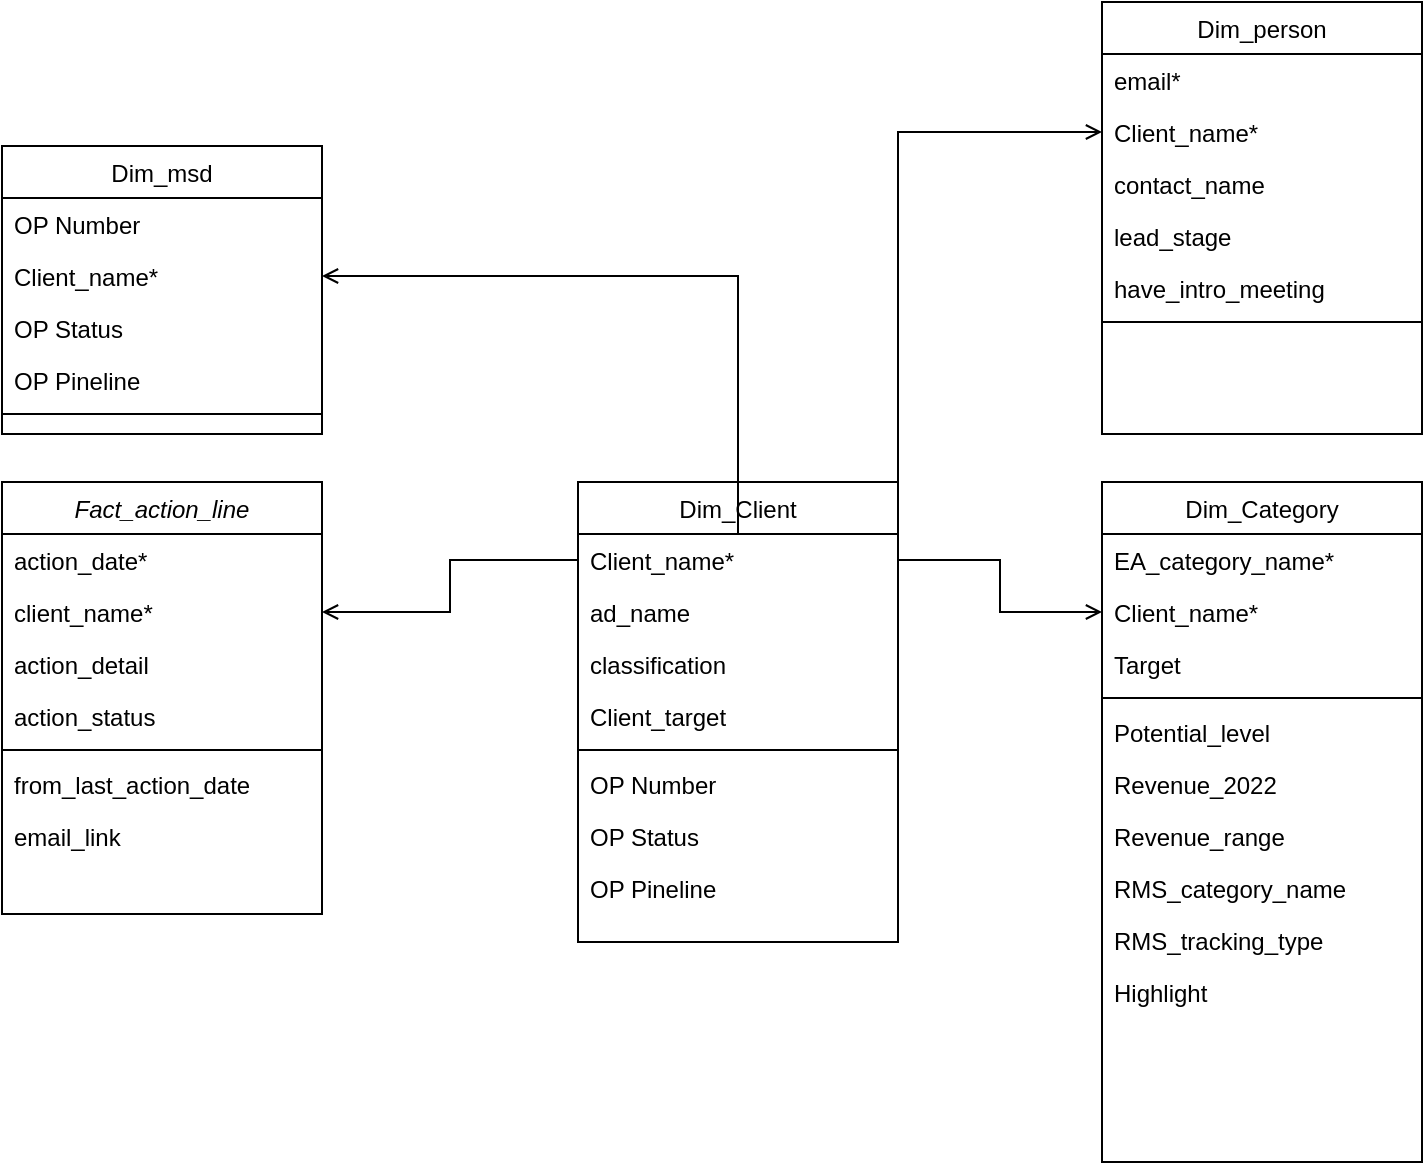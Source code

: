 <mxfile version="20.8.2" type="github">
  <diagram id="C5RBs43oDa-KdzZeNtuy" name="Page-1">
    <mxGraphModel dx="1395" dy="1806" grid="1" gridSize="10" guides="1" tooltips="1" connect="1" arrows="1" fold="1" page="1" pageScale="1" pageWidth="827" pageHeight="1169" math="0" shadow="0">
      <root>
        <mxCell id="WIyWlLk6GJQsqaUBKTNV-0" />
        <mxCell id="WIyWlLk6GJQsqaUBKTNV-1" parent="WIyWlLk6GJQsqaUBKTNV-0" />
        <mxCell id="zkfFHV4jXpPFQw0GAbJ--0" value="Fact_action_line" style="swimlane;fontStyle=2;align=center;verticalAlign=top;childLayout=stackLayout;horizontal=1;startSize=26;horizontalStack=0;resizeParent=1;resizeLast=0;collapsible=1;marginBottom=0;rounded=0;shadow=0;strokeWidth=1;" parent="WIyWlLk6GJQsqaUBKTNV-1" vertex="1">
          <mxGeometry x="220" y="120" width="160" height="216" as="geometry">
            <mxRectangle x="230" y="140" width="160" height="26" as="alternateBounds" />
          </mxGeometry>
        </mxCell>
        <mxCell id="zkfFHV4jXpPFQw0GAbJ--1" value="action_date*" style="text;align=left;verticalAlign=top;spacingLeft=4;spacingRight=4;overflow=hidden;rotatable=0;points=[[0,0.5],[1,0.5]];portConstraint=eastwest;" parent="zkfFHV4jXpPFQw0GAbJ--0" vertex="1">
          <mxGeometry y="26" width="160" height="26" as="geometry" />
        </mxCell>
        <mxCell id="zkfFHV4jXpPFQw0GAbJ--2" value="client_name*" style="text;align=left;verticalAlign=top;spacingLeft=4;spacingRight=4;overflow=hidden;rotatable=0;points=[[0,0.5],[1,0.5]];portConstraint=eastwest;rounded=0;shadow=0;html=0;" parent="zkfFHV4jXpPFQw0GAbJ--0" vertex="1">
          <mxGeometry y="52" width="160" height="26" as="geometry" />
        </mxCell>
        <mxCell id="zkfFHV4jXpPFQw0GAbJ--3" value="action_detail" style="text;align=left;verticalAlign=top;spacingLeft=4;spacingRight=4;overflow=hidden;rotatable=0;points=[[0,0.5],[1,0.5]];portConstraint=eastwest;rounded=0;shadow=0;html=0;" parent="zkfFHV4jXpPFQw0GAbJ--0" vertex="1">
          <mxGeometry y="78" width="160" height="26" as="geometry" />
        </mxCell>
        <mxCell id="zkfFHV4jXpPFQw0GAbJ--5" value="action_status" style="text;align=left;verticalAlign=top;spacingLeft=4;spacingRight=4;overflow=hidden;rotatable=0;points=[[0,0.5],[1,0.5]];portConstraint=eastwest;" parent="zkfFHV4jXpPFQw0GAbJ--0" vertex="1">
          <mxGeometry y="104" width="160" height="26" as="geometry" />
        </mxCell>
        <mxCell id="zkfFHV4jXpPFQw0GAbJ--4" value="" style="line;html=1;strokeWidth=1;align=left;verticalAlign=middle;spacingTop=-1;spacingLeft=3;spacingRight=3;rotatable=0;labelPosition=right;points=[];portConstraint=eastwest;" parent="zkfFHV4jXpPFQw0GAbJ--0" vertex="1">
          <mxGeometry y="130" width="160" height="8" as="geometry" />
        </mxCell>
        <mxCell id="1nFE4c4lhFLpzHZNxWSw-26" value="from_last_action_date" style="text;align=left;verticalAlign=top;spacingLeft=4;spacingRight=4;overflow=hidden;rotatable=0;points=[[0,0.5],[1,0.5]];portConstraint=eastwest;" vertex="1" parent="zkfFHV4jXpPFQw0GAbJ--0">
          <mxGeometry y="138" width="160" height="26" as="geometry" />
        </mxCell>
        <mxCell id="1nFE4c4lhFLpzHZNxWSw-61" value="email_link" style="text;align=left;verticalAlign=top;spacingLeft=4;spacingRight=4;overflow=hidden;rotatable=0;points=[[0,0.5],[1,0.5]];portConstraint=eastwest;" vertex="1" parent="zkfFHV4jXpPFQw0GAbJ--0">
          <mxGeometry y="164" width="160" height="26" as="geometry" />
        </mxCell>
        <mxCell id="zkfFHV4jXpPFQw0GAbJ--17" value="Dim_Client" style="swimlane;fontStyle=0;align=center;verticalAlign=top;childLayout=stackLayout;horizontal=1;startSize=26;horizontalStack=0;resizeParent=1;resizeLast=0;collapsible=1;marginBottom=0;rounded=0;shadow=0;strokeWidth=1;" parent="WIyWlLk6GJQsqaUBKTNV-1" vertex="1">
          <mxGeometry x="508" y="120" width="160" height="230" as="geometry">
            <mxRectangle x="550" y="140" width="160" height="26" as="alternateBounds" />
          </mxGeometry>
        </mxCell>
        <mxCell id="zkfFHV4jXpPFQw0GAbJ--18" value="Client_name*" style="text;align=left;verticalAlign=top;spacingLeft=4;spacingRight=4;overflow=hidden;rotatable=0;points=[[0,0.5],[1,0.5]];portConstraint=eastwest;" parent="zkfFHV4jXpPFQw0GAbJ--17" vertex="1">
          <mxGeometry y="26" width="160" height="26" as="geometry" />
        </mxCell>
        <mxCell id="zkfFHV4jXpPFQw0GAbJ--19" value="ad_name" style="text;align=left;verticalAlign=top;spacingLeft=4;spacingRight=4;overflow=hidden;rotatable=0;points=[[0,0.5],[1,0.5]];portConstraint=eastwest;rounded=0;shadow=0;html=0;" parent="zkfFHV4jXpPFQw0GAbJ--17" vertex="1">
          <mxGeometry y="52" width="160" height="26" as="geometry" />
        </mxCell>
        <mxCell id="zkfFHV4jXpPFQw0GAbJ--20" value="classification" style="text;align=left;verticalAlign=top;spacingLeft=4;spacingRight=4;overflow=hidden;rotatable=0;points=[[0,0.5],[1,0.5]];portConstraint=eastwest;rounded=0;shadow=0;html=0;" parent="zkfFHV4jXpPFQw0GAbJ--17" vertex="1">
          <mxGeometry y="78" width="160" height="26" as="geometry" />
        </mxCell>
        <mxCell id="1nFE4c4lhFLpzHZNxWSw-16" value="Client_target" style="text;align=left;verticalAlign=top;spacingLeft=4;spacingRight=4;overflow=hidden;rotatable=0;points=[[0,0.5],[1,0.5]];portConstraint=eastwest;" vertex="1" parent="zkfFHV4jXpPFQw0GAbJ--17">
          <mxGeometry y="104" width="160" height="26" as="geometry" />
        </mxCell>
        <mxCell id="zkfFHV4jXpPFQw0GAbJ--23" value="" style="line;html=1;strokeWidth=1;align=left;verticalAlign=middle;spacingTop=-1;spacingLeft=3;spacingRight=3;rotatable=0;labelPosition=right;points=[];portConstraint=eastwest;" parent="zkfFHV4jXpPFQw0GAbJ--17" vertex="1">
          <mxGeometry y="130" width="160" height="8" as="geometry" />
        </mxCell>
        <mxCell id="1nFE4c4lhFLpzHZNxWSw-45" value="OP Number" style="text;align=left;verticalAlign=top;spacingLeft=4;spacingRight=4;overflow=hidden;rotatable=0;points=[[0,0.5],[1,0.5]];portConstraint=eastwest;rounded=0;shadow=0;html=0;" vertex="1" parent="zkfFHV4jXpPFQw0GAbJ--17">
          <mxGeometry y="138" width="160" height="26" as="geometry" />
        </mxCell>
        <mxCell id="1nFE4c4lhFLpzHZNxWSw-47" value="OP Status" style="text;align=left;verticalAlign=top;spacingLeft=4;spacingRight=4;overflow=hidden;rotatable=0;points=[[0,0.5],[1,0.5]];portConstraint=eastwest;rounded=0;shadow=0;html=0;" vertex="1" parent="zkfFHV4jXpPFQw0GAbJ--17">
          <mxGeometry y="164" width="160" height="26" as="geometry" />
        </mxCell>
        <mxCell id="1nFE4c4lhFLpzHZNxWSw-48" value="OP Pineline" style="text;align=left;verticalAlign=top;spacingLeft=4;spacingRight=4;overflow=hidden;rotatable=0;points=[[0,0.5],[1,0.5]];portConstraint=eastwest;rounded=0;shadow=0;html=0;" vertex="1" parent="zkfFHV4jXpPFQw0GAbJ--17">
          <mxGeometry y="190" width="160" height="26" as="geometry" />
        </mxCell>
        <mxCell id="zkfFHV4jXpPFQw0GAbJ--26" value="" style="endArrow=open;shadow=0;strokeWidth=1;rounded=0;endFill=1;edgeStyle=elbowEdgeStyle;elbow=vertical;exitX=0;exitY=0.5;exitDx=0;exitDy=0;entryX=1;entryY=0.5;entryDx=0;entryDy=0;" parent="WIyWlLk6GJQsqaUBKTNV-1" source="zkfFHV4jXpPFQw0GAbJ--18" target="zkfFHV4jXpPFQw0GAbJ--2" edge="1">
          <mxGeometry x="0.5" y="41" relative="1" as="geometry">
            <mxPoint x="380" y="192" as="sourcePoint" />
            <mxPoint x="440" y="250" as="targetPoint" />
            <mxPoint x="-40" y="32" as="offset" />
          </mxGeometry>
        </mxCell>
        <mxCell id="1nFE4c4lhFLpzHZNxWSw-3" value="Dim_Category" style="swimlane;fontStyle=0;align=center;verticalAlign=top;childLayout=stackLayout;horizontal=1;startSize=26;horizontalStack=0;resizeParent=1;resizeLast=0;collapsible=1;marginBottom=0;rounded=0;shadow=0;strokeWidth=1;" vertex="1" parent="WIyWlLk6GJQsqaUBKTNV-1">
          <mxGeometry x="770" y="120" width="160" height="340" as="geometry">
            <mxRectangle x="550" y="140" width="160" height="26" as="alternateBounds" />
          </mxGeometry>
        </mxCell>
        <mxCell id="1nFE4c4lhFLpzHZNxWSw-4" value="EA_category_name*" style="text;align=left;verticalAlign=top;spacingLeft=4;spacingRight=4;overflow=hidden;rotatable=0;points=[[0,0.5],[1,0.5]];portConstraint=eastwest;" vertex="1" parent="1nFE4c4lhFLpzHZNxWSw-3">
          <mxGeometry y="26" width="160" height="26" as="geometry" />
        </mxCell>
        <mxCell id="1nFE4c4lhFLpzHZNxWSw-5" value="Client_name*" style="text;align=left;verticalAlign=top;spacingLeft=4;spacingRight=4;overflow=hidden;rotatable=0;points=[[0,0.5],[1,0.5]];portConstraint=eastwest;rounded=0;shadow=0;html=0;" vertex="1" parent="1nFE4c4lhFLpzHZNxWSw-3">
          <mxGeometry y="52" width="160" height="26" as="geometry" />
        </mxCell>
        <mxCell id="1nFE4c4lhFLpzHZNxWSw-10" value="Target" style="text;align=left;verticalAlign=top;spacingLeft=4;spacingRight=4;overflow=hidden;rotatable=0;points=[[0,0.5],[1,0.5]];portConstraint=eastwest;rounded=0;shadow=0;html=0;" vertex="1" parent="1nFE4c4lhFLpzHZNxWSw-3">
          <mxGeometry y="78" width="160" height="26" as="geometry" />
        </mxCell>
        <mxCell id="1nFE4c4lhFLpzHZNxWSw-29" value="" style="line;html=1;strokeWidth=1;align=left;verticalAlign=middle;spacingTop=-1;spacingLeft=3;spacingRight=3;rotatable=0;labelPosition=right;points=[];portConstraint=eastwest;" vertex="1" parent="1nFE4c4lhFLpzHZNxWSw-3">
          <mxGeometry y="104" width="160" height="8" as="geometry" />
        </mxCell>
        <mxCell id="1nFE4c4lhFLpzHZNxWSw-11" value="Potential_level" style="text;align=left;verticalAlign=top;spacingLeft=4;spacingRight=4;overflow=hidden;rotatable=0;points=[[0,0.5],[1,0.5]];portConstraint=eastwest;rounded=0;shadow=0;html=0;" vertex="1" parent="1nFE4c4lhFLpzHZNxWSw-3">
          <mxGeometry y="112" width="160" height="26" as="geometry" />
        </mxCell>
        <mxCell id="1nFE4c4lhFLpzHZNxWSw-12" value="Revenue_2022" style="text;align=left;verticalAlign=top;spacingLeft=4;spacingRight=4;overflow=hidden;rotatable=0;points=[[0,0.5],[1,0.5]];portConstraint=eastwest;rounded=0;shadow=0;html=0;" vertex="1" parent="1nFE4c4lhFLpzHZNxWSw-3">
          <mxGeometry y="138" width="160" height="26" as="geometry" />
        </mxCell>
        <mxCell id="1nFE4c4lhFLpzHZNxWSw-14" value="Revenue_range" style="text;align=left;verticalAlign=top;spacingLeft=4;spacingRight=4;overflow=hidden;rotatable=0;points=[[0,0.5],[1,0.5]];portConstraint=eastwest;rounded=0;shadow=0;html=0;" vertex="1" parent="1nFE4c4lhFLpzHZNxWSw-3">
          <mxGeometry y="164" width="160" height="26" as="geometry" />
        </mxCell>
        <mxCell id="1nFE4c4lhFLpzHZNxWSw-6" value="RMS_category_name" style="text;align=left;verticalAlign=top;spacingLeft=4;spacingRight=4;overflow=hidden;rotatable=0;points=[[0,0.5],[1,0.5]];portConstraint=eastwest;rounded=0;shadow=0;html=0;" vertex="1" parent="1nFE4c4lhFLpzHZNxWSw-3">
          <mxGeometry y="190" width="160" height="26" as="geometry" />
        </mxCell>
        <mxCell id="1nFE4c4lhFLpzHZNxWSw-7" value="RMS_tracking_type" style="text;align=left;verticalAlign=top;spacingLeft=4;spacingRight=4;overflow=hidden;rotatable=0;points=[[0,0.5],[1,0.5]];portConstraint=eastwest;rounded=0;shadow=0;html=0;" vertex="1" parent="1nFE4c4lhFLpzHZNxWSw-3">
          <mxGeometry y="216" width="160" height="26" as="geometry" />
        </mxCell>
        <mxCell id="1nFE4c4lhFLpzHZNxWSw-15" value="Highlight" style="text;align=left;verticalAlign=top;spacingLeft=4;spacingRight=4;overflow=hidden;rotatable=0;points=[[0,0.5],[1,0.5]];portConstraint=eastwest;rounded=0;shadow=0;html=0;" vertex="1" parent="1nFE4c4lhFLpzHZNxWSw-3">
          <mxGeometry y="242" width="160" height="26" as="geometry" />
        </mxCell>
        <mxCell id="1nFE4c4lhFLpzHZNxWSw-9" value="" style="endArrow=open;shadow=0;strokeWidth=1;rounded=0;endFill=1;edgeStyle=elbowEdgeStyle;elbow=vertical;exitX=1;exitY=0.5;exitDx=0;exitDy=0;entryX=0;entryY=0.5;entryDx=0;entryDy=0;" edge="1" parent="WIyWlLk6GJQsqaUBKTNV-1" source="zkfFHV4jXpPFQw0GAbJ--18" target="1nFE4c4lhFLpzHZNxWSw-5">
          <mxGeometry x="0.5" y="41" relative="1" as="geometry">
            <mxPoint x="390" y="195" as="sourcePoint" />
            <mxPoint x="720" y="310" as="targetPoint" />
            <mxPoint x="-40" y="32" as="offset" />
          </mxGeometry>
        </mxCell>
        <mxCell id="1nFE4c4lhFLpzHZNxWSw-17" value="Dim_person" style="swimlane;fontStyle=0;align=center;verticalAlign=top;childLayout=stackLayout;horizontal=1;startSize=26;horizontalStack=0;resizeParent=1;resizeLast=0;collapsible=1;marginBottom=0;rounded=0;shadow=0;strokeWidth=1;" vertex="1" parent="WIyWlLk6GJQsqaUBKTNV-1">
          <mxGeometry x="770" y="-120" width="160" height="216" as="geometry">
            <mxRectangle x="550" y="140" width="160" height="26" as="alternateBounds" />
          </mxGeometry>
        </mxCell>
        <mxCell id="1nFE4c4lhFLpzHZNxWSw-20" value="email*" style="text;align=left;verticalAlign=top;spacingLeft=4;spacingRight=4;overflow=hidden;rotatable=0;points=[[0,0.5],[1,0.5]];portConstraint=eastwest;rounded=0;shadow=0;html=0;" vertex="1" parent="1nFE4c4lhFLpzHZNxWSw-17">
          <mxGeometry y="26" width="160" height="26" as="geometry" />
        </mxCell>
        <mxCell id="1nFE4c4lhFLpzHZNxWSw-19" value="Client_name*" style="text;align=left;verticalAlign=top;spacingLeft=4;spacingRight=4;overflow=hidden;rotatable=0;points=[[0,0.5],[1,0.5]];portConstraint=eastwest;rounded=0;shadow=0;html=0;" vertex="1" parent="1nFE4c4lhFLpzHZNxWSw-17">
          <mxGeometry y="52" width="160" height="26" as="geometry" />
        </mxCell>
        <mxCell id="1nFE4c4lhFLpzHZNxWSw-18" value="contact_name" style="text;align=left;verticalAlign=top;spacingLeft=4;spacingRight=4;overflow=hidden;rotatable=0;points=[[0,0.5],[1,0.5]];portConstraint=eastwest;" vertex="1" parent="1nFE4c4lhFLpzHZNxWSw-17">
          <mxGeometry y="78" width="160" height="26" as="geometry" />
        </mxCell>
        <mxCell id="1nFE4c4lhFLpzHZNxWSw-21" value="lead_stage" style="text;align=left;verticalAlign=top;spacingLeft=4;spacingRight=4;overflow=hidden;rotatable=0;points=[[0,0.5],[1,0.5]];portConstraint=eastwest;" vertex="1" parent="1nFE4c4lhFLpzHZNxWSw-17">
          <mxGeometry y="104" width="160" height="26" as="geometry" />
        </mxCell>
        <mxCell id="1nFE4c4lhFLpzHZNxWSw-22" value="have_intro_meeting" style="text;align=left;verticalAlign=top;spacingLeft=4;spacingRight=4;overflow=hidden;rotatable=0;points=[[0,0.5],[1,0.5]];portConstraint=eastwest;" vertex="1" parent="1nFE4c4lhFLpzHZNxWSw-17">
          <mxGeometry y="130" width="160" height="26" as="geometry" />
        </mxCell>
        <mxCell id="1nFE4c4lhFLpzHZNxWSw-23" value="" style="line;html=1;strokeWidth=1;align=left;verticalAlign=middle;spacingTop=-1;spacingLeft=3;spacingRight=3;rotatable=0;labelPosition=right;points=[];portConstraint=eastwest;" vertex="1" parent="1nFE4c4lhFLpzHZNxWSw-17">
          <mxGeometry y="156" width="160" height="8" as="geometry" />
        </mxCell>
        <mxCell id="1nFE4c4lhFLpzHZNxWSw-24" value="" style="endArrow=open;shadow=0;strokeWidth=1;rounded=0;endFill=1;edgeStyle=elbowEdgeStyle;elbow=vertical;entryX=0;entryY=0.5;entryDx=0;entryDy=0;exitX=1;exitY=0.5;exitDx=0;exitDy=0;" edge="1" parent="WIyWlLk6GJQsqaUBKTNV-1" source="zkfFHV4jXpPFQw0GAbJ--18" target="1nFE4c4lhFLpzHZNxWSw-19">
          <mxGeometry x="0.5" y="41" relative="1" as="geometry">
            <mxPoint x="490" y="-50" as="sourcePoint" />
            <mxPoint x="670" y="160" as="targetPoint" />
            <mxPoint x="-40" y="32" as="offset" />
            <Array as="points">
              <mxPoint x="690" y="-55" />
            </Array>
          </mxGeometry>
        </mxCell>
        <mxCell id="1nFE4c4lhFLpzHZNxWSw-49" value="Dim_msd" style="swimlane;fontStyle=0;align=center;verticalAlign=top;childLayout=stackLayout;horizontal=1;startSize=26;horizontalStack=0;resizeParent=1;resizeLast=0;collapsible=1;marginBottom=0;rounded=0;shadow=0;strokeWidth=1;" vertex="1" parent="WIyWlLk6GJQsqaUBKTNV-1">
          <mxGeometry x="220" y="-48" width="160" height="144" as="geometry">
            <mxRectangle x="550" y="140" width="160" height="26" as="alternateBounds" />
          </mxGeometry>
        </mxCell>
        <mxCell id="1nFE4c4lhFLpzHZNxWSw-50" value="OP Number" style="text;align=left;verticalAlign=top;spacingLeft=4;spacingRight=4;overflow=hidden;rotatable=0;points=[[0,0.5],[1,0.5]];portConstraint=eastwest;" vertex="1" parent="1nFE4c4lhFLpzHZNxWSw-49">
          <mxGeometry y="26" width="160" height="26" as="geometry" />
        </mxCell>
        <mxCell id="1nFE4c4lhFLpzHZNxWSw-51" value="Client_name*" style="text;align=left;verticalAlign=top;spacingLeft=4;spacingRight=4;overflow=hidden;rotatable=0;points=[[0,0.5],[1,0.5]];portConstraint=eastwest;rounded=0;shadow=0;html=0;" vertex="1" parent="1nFE4c4lhFLpzHZNxWSw-49">
          <mxGeometry y="52" width="160" height="26" as="geometry" />
        </mxCell>
        <mxCell id="1nFE4c4lhFLpzHZNxWSw-52" value="OP Status" style="text;align=left;verticalAlign=top;spacingLeft=4;spacingRight=4;overflow=hidden;rotatable=0;points=[[0,0.5],[1,0.5]];portConstraint=eastwest;rounded=0;shadow=0;html=0;" vertex="1" parent="1nFE4c4lhFLpzHZNxWSw-49">
          <mxGeometry y="78" width="160" height="26" as="geometry" />
        </mxCell>
        <mxCell id="1nFE4c4lhFLpzHZNxWSw-54" value="OP Pineline" style="text;align=left;verticalAlign=top;spacingLeft=4;spacingRight=4;overflow=hidden;rotatable=0;points=[[0,0.5],[1,0.5]];portConstraint=eastwest;rounded=0;shadow=0;html=0;" vertex="1" parent="1nFE4c4lhFLpzHZNxWSw-49">
          <mxGeometry y="104" width="160" height="26" as="geometry" />
        </mxCell>
        <mxCell id="1nFE4c4lhFLpzHZNxWSw-53" value="" style="line;html=1;strokeWidth=1;align=left;verticalAlign=middle;spacingTop=-1;spacingLeft=3;spacingRight=3;rotatable=0;labelPosition=right;points=[];portConstraint=eastwest;" vertex="1" parent="1nFE4c4lhFLpzHZNxWSw-49">
          <mxGeometry y="130" width="160" height="8" as="geometry" />
        </mxCell>
        <mxCell id="1nFE4c4lhFLpzHZNxWSw-60" value="" style="endArrow=open;shadow=0;strokeWidth=1;rounded=0;endFill=1;edgeStyle=elbowEdgeStyle;elbow=vertical;entryX=1;entryY=0.5;entryDx=0;entryDy=0;" edge="1" parent="WIyWlLk6GJQsqaUBKTNV-1" source="zkfFHV4jXpPFQw0GAbJ--18" target="1nFE4c4lhFLpzHZNxWSw-51">
          <mxGeometry x="0.5" y="41" relative="1" as="geometry">
            <mxPoint x="510" y="160" as="sourcePoint" />
            <mxPoint x="780" y="-45" as="targetPoint" />
            <mxPoint x="-40" y="32" as="offset" />
            <Array as="points">
              <mxPoint x="440" y="17" />
            </Array>
          </mxGeometry>
        </mxCell>
      </root>
    </mxGraphModel>
  </diagram>
</mxfile>
